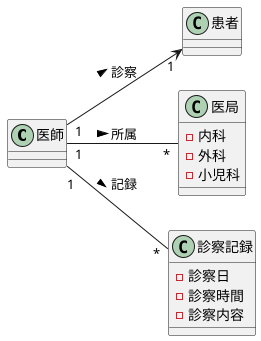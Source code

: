 @startuml 演習３－２
left to right direction
class 医師 {}
class 患者 {}
class 医局 {
    - 内科
    - 外科
    - 小児科
}
class 診察記録 {
    - 診察日
    - 診察時間
    - 診察内容
}   
医師 "1"-->"1" 患者:診察 >
医師 "1"--"*" 医局:所属 >
医師 "1"--"*" 診察記録:記録 >
@enduml